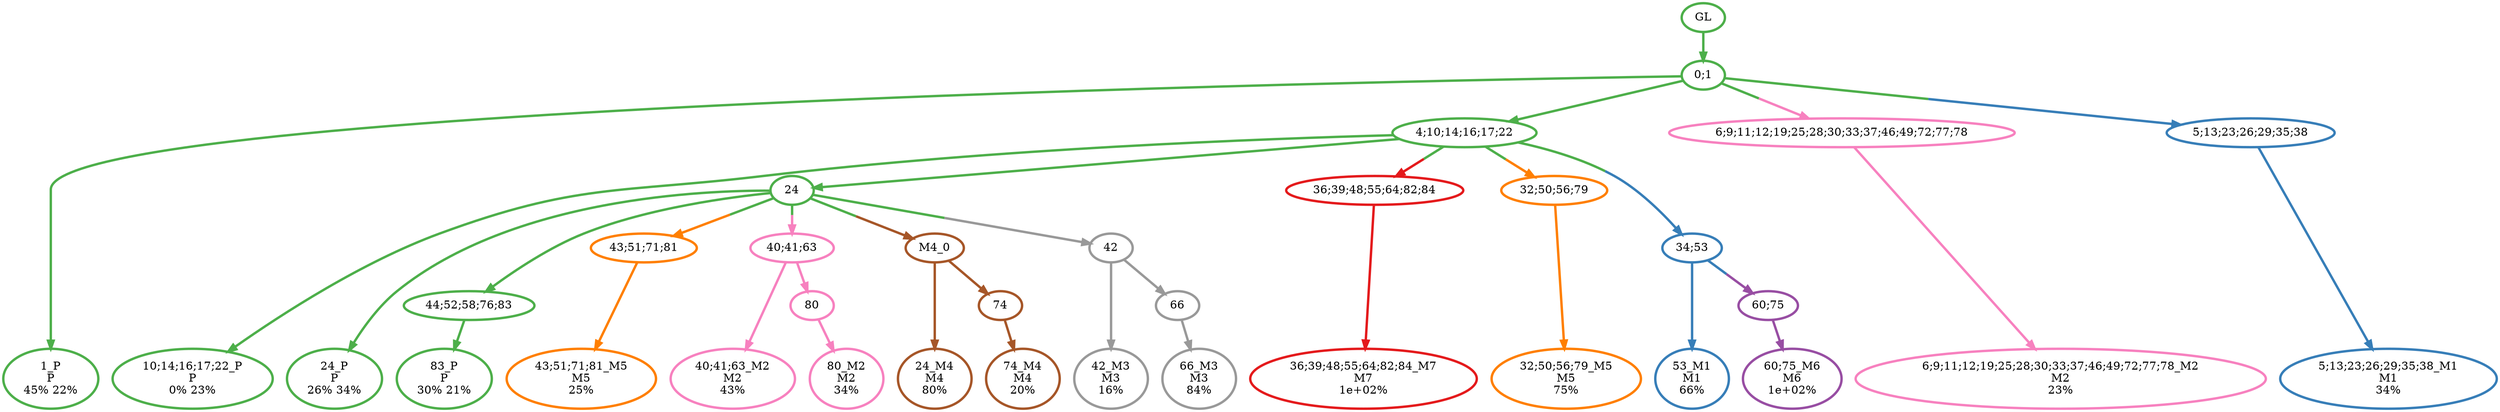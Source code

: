 digraph T {
	{
		rank=same
		32 [penwidth=3,colorscheme=set19,color=3,label="1_P\nP\n45% 22%"]
		30 [penwidth=3,colorscheme=set19,color=3,label="10;14;16;17;22_P\nP\n0% 23%"]
		28 [penwidth=3,colorscheme=set19,color=3,label="24_P\nP\n26% 34%"]
		26 [penwidth=3,colorscheme=set19,color=3,label="83_P\nP\n30% 21%"]
		25 [penwidth=3,colorscheme=set19,color=2,label="53_M1\nM1\n66%"]
		24 [penwidth=3,colorscheme=set19,color=2,label="5;13;23;26;29;35;38_M1\nM1\n34%"]
		23 [penwidth=3,colorscheme=set19,color=8,label="40;41;63_M2\nM2\n43%"]
		21 [penwidth=3,colorscheme=set19,color=8,label="80_M2\nM2\n34%"]
		20 [penwidth=3,colorscheme=set19,color=8,label="6;9;11;12;19;25;28;30;33;37;46;49;72;77;78_M2\nM2\n23%"]
		19 [penwidth=3,colorscheme=set19,color=9,label="42_M3\nM3\n16%"]
		17 [penwidth=3,colorscheme=set19,color=9,label="66_M3\nM3\n84%"]
		16 [penwidth=3,colorscheme=set19,color=7,label="24_M4\nM4\n80%"]
		14 [penwidth=3,colorscheme=set19,color=7,label="74_M4\nM4\n20%"]
		13 [penwidth=3,colorscheme=set19,color=5,label="43;51;71;81_M5\nM5\n25%"]
		12 [penwidth=3,colorscheme=set19,color=5,label="32;50;56;79_M5\nM5\n75%"]
		11 [penwidth=3,colorscheme=set19,color=4,label="60;75_M6\nM6\n1e+02%"]
		10 [penwidth=3,colorscheme=set19,color=1,label="36;39;48;55;64;82;84_M7\nM7\n1e+02%"]
	}
	34 [penwidth=3,colorscheme=set19,color=3,label="GL"]
	33 [penwidth=3,colorscheme=set19,color=3,label="0;1"]
	31 [penwidth=3,colorscheme=set19,color=3,label="4;10;14;16;17;22"]
	29 [penwidth=3,colorscheme=set19,color=3,label="24"]
	27 [penwidth=3,colorscheme=set19,color=3,label="44;52;58;76;83"]
	22 [penwidth=3,colorscheme=set19,color=8,label="80"]
	18 [penwidth=3,colorscheme=set19,color=9,label="66"]
	15 [penwidth=3,colorscheme=set19,color=7,label="74"]
	9 [penwidth=3,colorscheme=set19,color=4,label="60;75"]
	8 [penwidth=3,colorscheme=set19,color=1,label="36;39;48;55;64;82;84"]
	7 [penwidth=3,colorscheme=set19,color=5,label="32;50;56;79"]
	6 [penwidth=3,colorscheme=set19,color=5,label="43;51;71;81"]
	5 [penwidth=3,colorscheme=set19,color=8,label="40;41;63"]
	4 [penwidth=3,colorscheme=set19,color=8,label="6;9;11;12;19;25;28;30;33;37;46;49;72;77;78"]
	3 [penwidth=3,colorscheme=set19,color=7,label="M4_0"]
	2 [penwidth=3,colorscheme=set19,color=9,label="42"]
	1 [penwidth=3,colorscheme=set19,color=2,label="34;53"]
	0 [penwidth=3,colorscheme=set19,color=2,label="5;13;23;26;29;35;38"]
	34 -> 33 [penwidth=3,colorscheme=set19,color=3]
	33 -> 32 [penwidth=3,colorscheme=set19,color=3]
	33 -> 31 [penwidth=3,colorscheme=set19,color=3]
	33 -> 4 [penwidth=3,colorscheme=set19,color="3;0.5:8"]
	33 -> 0 [penwidth=3,colorscheme=set19,color="3;0.5:2"]
	31 -> 30 [penwidth=3,colorscheme=set19,color=3]
	31 -> 29 [penwidth=3,colorscheme=set19,color=3]
	31 -> 8 [penwidth=3,colorscheme=set19,color="3;0.5:1"]
	31 -> 7 [penwidth=3,colorscheme=set19,color="3;0.5:5"]
	31 -> 1 [penwidth=3,colorscheme=set19,color="3;0.5:2"]
	29 -> 28 [penwidth=3,colorscheme=set19,color=3]
	29 -> 27 [penwidth=3,colorscheme=set19,color=3]
	29 -> 3 [penwidth=3,colorscheme=set19,color="3;0.5:7"]
	29 -> 6 [penwidth=3,colorscheme=set19,color="3;0.5:5"]
	29 -> 2 [penwidth=3,colorscheme=set19,color="3;0.5:9"]
	29 -> 5 [penwidth=3,colorscheme=set19,color="3;0.5:8"]
	27 -> 26 [penwidth=3,colorscheme=set19,color=3]
	22 -> 21 [penwidth=3,colorscheme=set19,color=8]
	18 -> 17 [penwidth=3,colorscheme=set19,color=9]
	15 -> 14 [penwidth=3,colorscheme=set19,color=7]
	9 -> 11 [penwidth=3,colorscheme=set19,color=4]
	8 -> 10 [penwidth=3,colorscheme=set19,color=1]
	7 -> 12 [penwidth=3,colorscheme=set19,color=5]
	6 -> 13 [penwidth=3,colorscheme=set19,color=5]
	5 -> 23 [penwidth=3,colorscheme=set19,color=8]
	5 -> 22 [penwidth=3,colorscheme=set19,color=8]
	4 -> 20 [penwidth=3,colorscheme=set19,color=8]
	3 -> 16 [penwidth=3,colorscheme=set19,color=7]
	3 -> 15 [penwidth=3,colorscheme=set19,color=7]
	2 -> 19 [penwidth=3,colorscheme=set19,color=9]
	2 -> 18 [penwidth=3,colorscheme=set19,color=9]
	1 -> 25 [penwidth=3,colorscheme=set19,color=2]
	1 -> 9 [penwidth=3,colorscheme=set19,color="2;0.5:4"]
	0 -> 24 [penwidth=3,colorscheme=set19,color=2]
}
